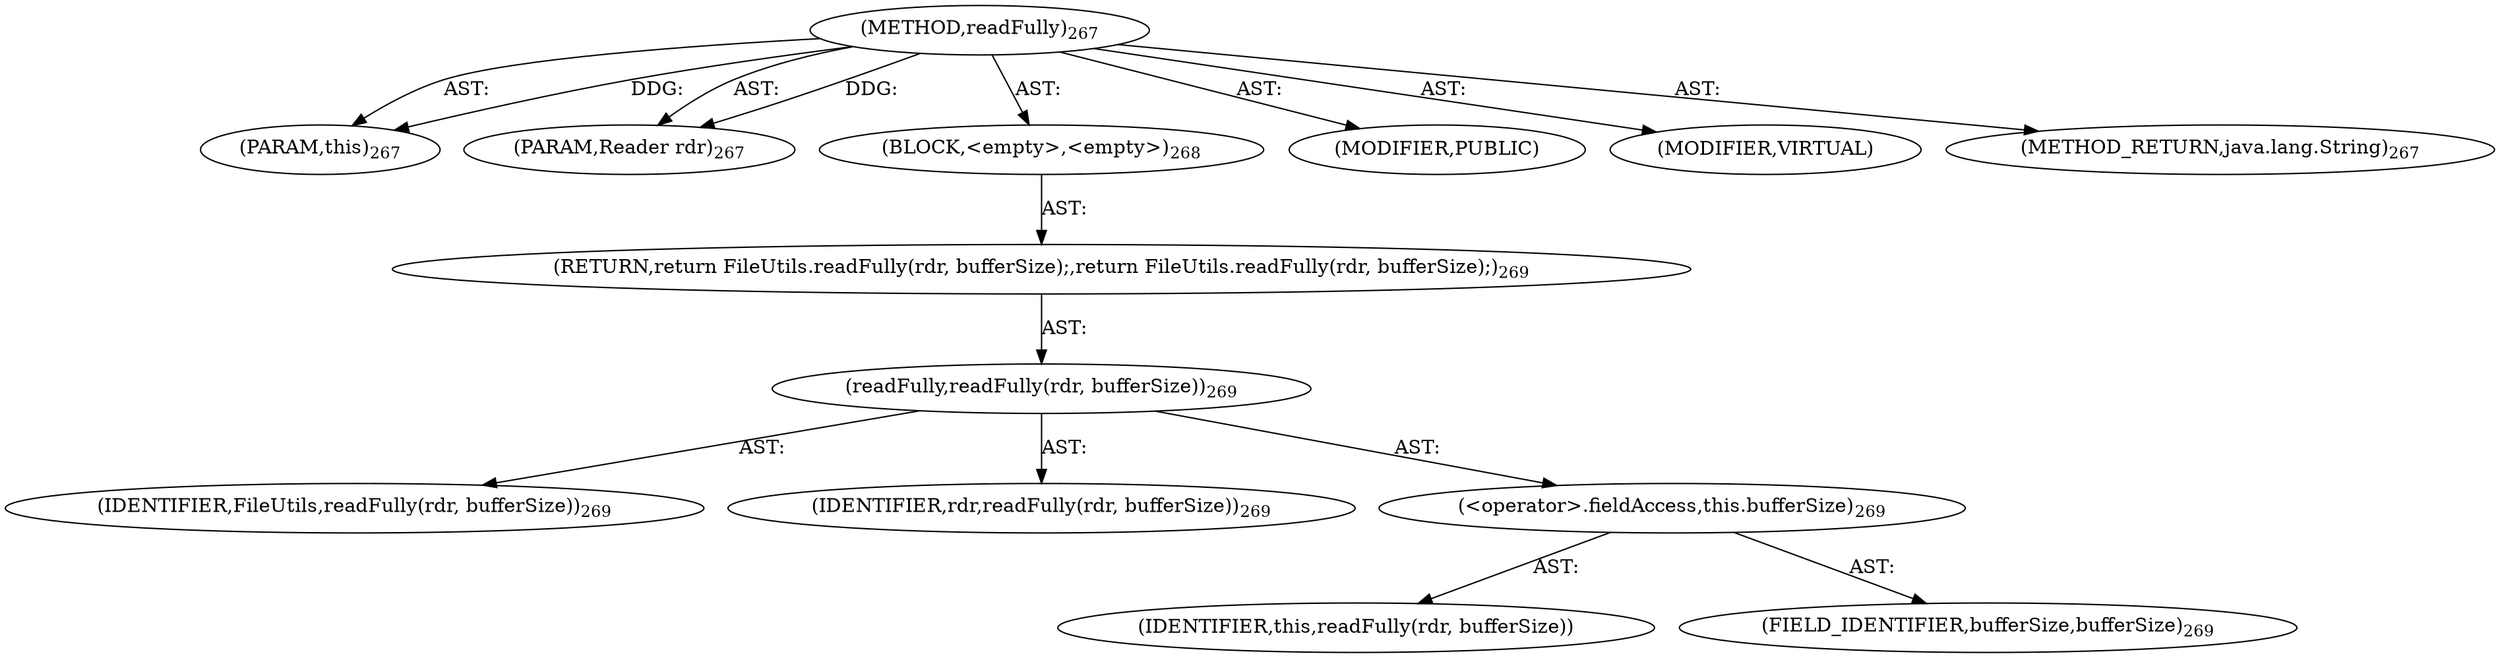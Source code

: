 digraph "readFully" {  
"111669149703" [label = <(METHOD,readFully)<SUB>267</SUB>> ]
"115964117004" [label = <(PARAM,this)<SUB>267</SUB>> ]
"115964117005" [label = <(PARAM,Reader rdr)<SUB>267</SUB>> ]
"25769803814" [label = <(BLOCK,&lt;empty&gt;,&lt;empty&gt;)<SUB>268</SUB>> ]
"146028888068" [label = <(RETURN,return FileUtils.readFully(rdr, bufferSize);,return FileUtils.readFully(rdr, bufferSize);)<SUB>269</SUB>> ]
"30064771216" [label = <(readFully,readFully(rdr, bufferSize))<SUB>269</SUB>> ]
"68719476877" [label = <(IDENTIFIER,FileUtils,readFully(rdr, bufferSize))<SUB>269</SUB>> ]
"68719476878" [label = <(IDENTIFIER,rdr,readFully(rdr, bufferSize))<SUB>269</SUB>> ]
"30064771217" [label = <(&lt;operator&gt;.fieldAccess,this.bufferSize)<SUB>269</SUB>> ]
"68719476879" [label = <(IDENTIFIER,this,readFully(rdr, bufferSize))> ]
"55834574865" [label = <(FIELD_IDENTIFIER,bufferSize,bufferSize)<SUB>269</SUB>> ]
"133143986196" [label = <(MODIFIER,PUBLIC)> ]
"133143986197" [label = <(MODIFIER,VIRTUAL)> ]
"128849018887" [label = <(METHOD_RETURN,java.lang.String)<SUB>267</SUB>> ]
  "111669149703" -> "115964117004"  [ label = "AST: "] 
  "111669149703" -> "115964117005"  [ label = "AST: "] 
  "111669149703" -> "25769803814"  [ label = "AST: "] 
  "111669149703" -> "133143986196"  [ label = "AST: "] 
  "111669149703" -> "133143986197"  [ label = "AST: "] 
  "111669149703" -> "128849018887"  [ label = "AST: "] 
  "25769803814" -> "146028888068"  [ label = "AST: "] 
  "146028888068" -> "30064771216"  [ label = "AST: "] 
  "30064771216" -> "68719476877"  [ label = "AST: "] 
  "30064771216" -> "68719476878"  [ label = "AST: "] 
  "30064771216" -> "30064771217"  [ label = "AST: "] 
  "30064771217" -> "68719476879"  [ label = "AST: "] 
  "30064771217" -> "55834574865"  [ label = "AST: "] 
  "111669149703" -> "115964117004"  [ label = "DDG: "] 
  "111669149703" -> "115964117005"  [ label = "DDG: "] 
}
